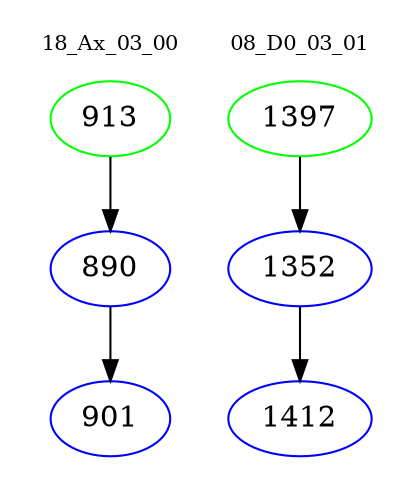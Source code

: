 digraph{
subgraph cluster_0 {
color = white
label = "18_Ax_03_00";
fontsize=10;
T0_913 [label="913", color="green"]
T0_913 -> T0_890 [color="black"]
T0_890 [label="890", color="blue"]
T0_890 -> T0_901 [color="black"]
T0_901 [label="901", color="blue"]
}
subgraph cluster_1 {
color = white
label = "08_D0_03_01";
fontsize=10;
T1_1397 [label="1397", color="green"]
T1_1397 -> T1_1352 [color="black"]
T1_1352 [label="1352", color="blue"]
T1_1352 -> T1_1412 [color="black"]
T1_1412 [label="1412", color="blue"]
}
}
